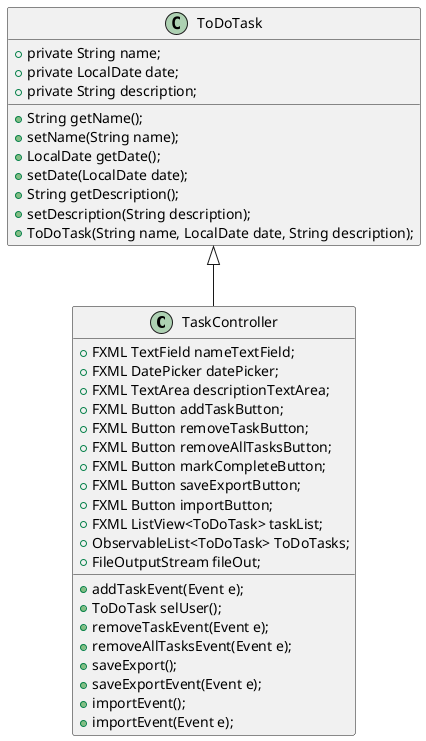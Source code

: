 @startuml
class TaskController{
    +FXML TextField nameTextField;
    +FXML DatePicker datePicker;
    +FXML TextArea descriptionTextArea;
    +FXML Button addTaskButton;
    +FXML Button removeTaskButton;
    +FXML Button removeAllTasksButton;
    +FXML Button markCompleteButton;
    +FXML Button saveExportButton;
    +FXML Button importButton;
    +FXML ListView<ToDoTask> taskList;
    +ObservableList<ToDoTask> ToDoTasks;
    +FileOutputStream fileOut;
    +addTaskEvent(Event e);
    +ToDoTask selUser();
    +removeTaskEvent(Event e);
    +removeAllTasksEvent(Event e);
    +saveExport();
    +saveExportEvent(Event e);
    +importEvent();
    +importEvent(Event e);
}

class ToDoTask {
   +private String name;
   +private LocalDate date;
   +private String description;
   +String getName();
   +setName(String name);
   +LocalDate getDate();
   +setDate(LocalDate date);
   +String getDescription();
   +setDescription(String description);
   +ToDoTask(String name, LocalDate date, String description);
}

ToDoTask <|-- TaskController
@enduml